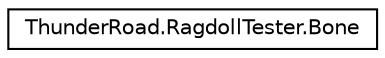 digraph "Graphical Class Hierarchy"
{
 // LATEX_PDF_SIZE
  edge [fontname="Helvetica",fontsize="10",labelfontname="Helvetica",labelfontsize="10"];
  node [fontname="Helvetica",fontsize="10",shape=record];
  rankdir="LR";
  Node0 [label="ThunderRoad.RagdollTester.Bone",height=0.2,width=0.4,color="black", fillcolor="white", style="filled",URL="$class_thunder_road_1_1_ragdoll_tester_1_1_bone.html",tooltip="Class Bone."];
}
